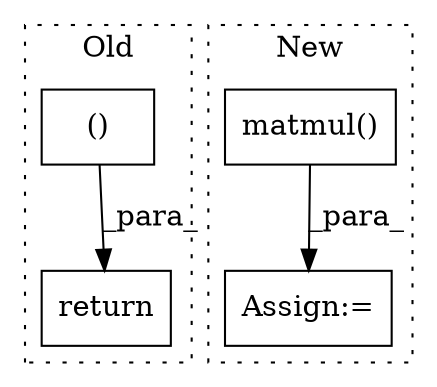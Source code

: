 digraph G {
subgraph cluster0 {
1 [label="()" a="54" s="3210" l="19" shape="box"];
4 [label="return" a="93" s="3202" l="7" shape="box"];
label = "Old";
style="dotted";
}
subgraph cluster1 {
2 [label="matmul()" a="75" s="3152,3185" l="13,1" shape="box"];
3 [label="Assign:=" a="68" s="3149" l="3" shape="box"];
label = "New";
style="dotted";
}
1 -> 4 [label="_para_"];
2 -> 3 [label="_para_"];
}